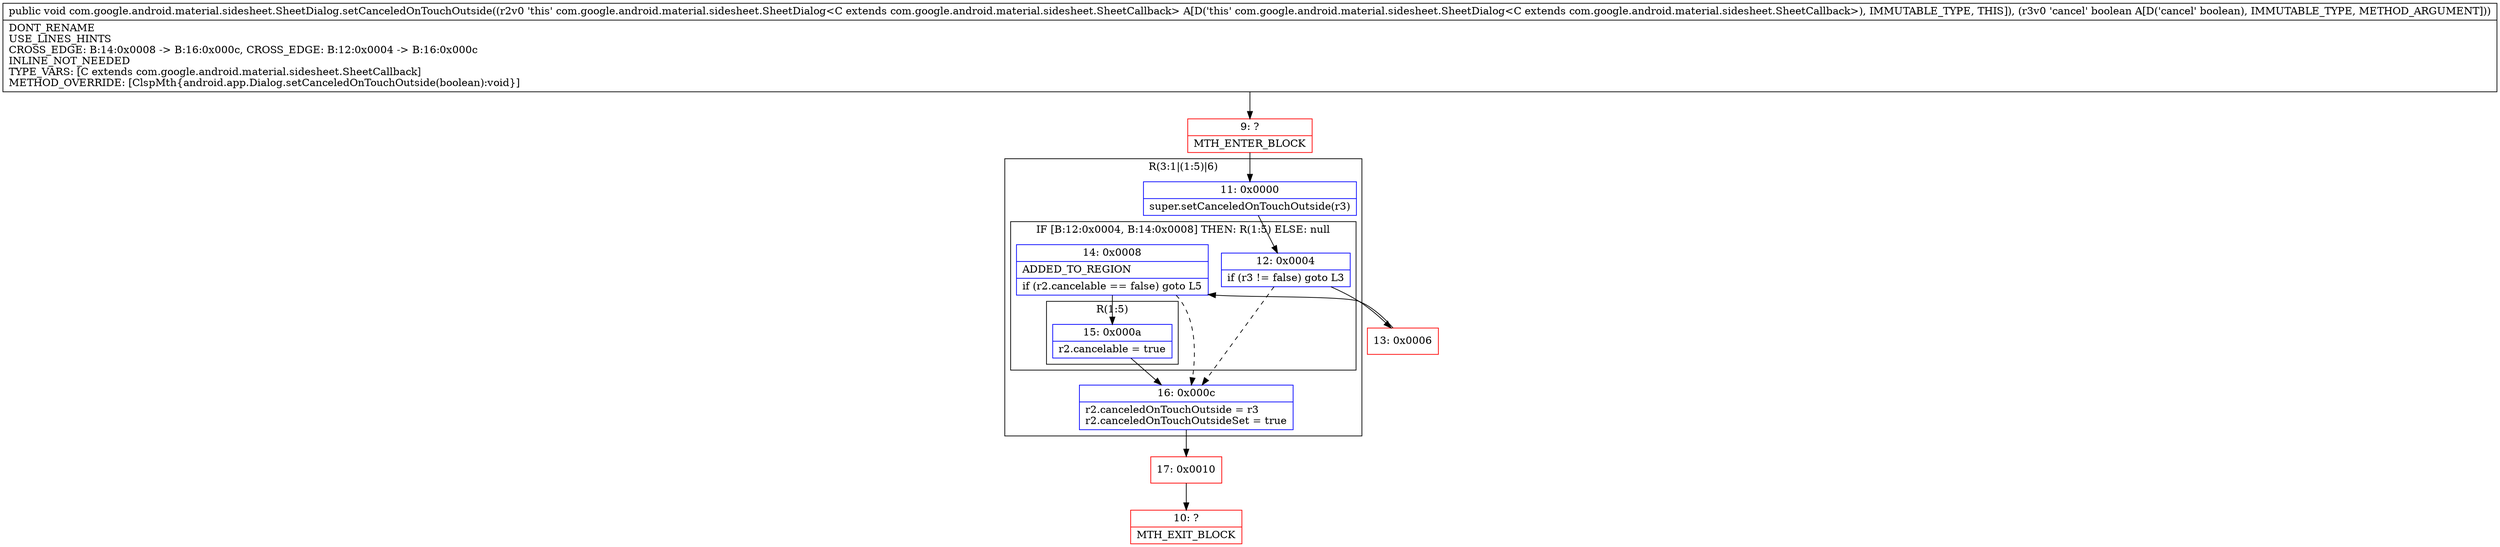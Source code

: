 digraph "CFG forcom.google.android.material.sidesheet.SheetDialog.setCanceledOnTouchOutside(Z)V" {
subgraph cluster_Region_592226926 {
label = "R(3:1|(1:5)|6)";
node [shape=record,color=blue];
Node_11 [shape=record,label="{11\:\ 0x0000|super.setCanceledOnTouchOutside(r3)\l}"];
subgraph cluster_IfRegion_545559144 {
label = "IF [B:12:0x0004, B:14:0x0008] THEN: R(1:5) ELSE: null";
node [shape=record,color=blue];
Node_12 [shape=record,label="{12\:\ 0x0004|if (r3 != false) goto L3\l}"];
Node_14 [shape=record,label="{14\:\ 0x0008|ADDED_TO_REGION\l|if (r2.cancelable == false) goto L5\l}"];
subgraph cluster_Region_1432489451 {
label = "R(1:5)";
node [shape=record,color=blue];
Node_15 [shape=record,label="{15\:\ 0x000a|r2.cancelable = true\l}"];
}
}
Node_16 [shape=record,label="{16\:\ 0x000c|r2.canceledOnTouchOutside = r3\lr2.canceledOnTouchOutsideSet = true\l}"];
}
Node_9 [shape=record,color=red,label="{9\:\ ?|MTH_ENTER_BLOCK\l}"];
Node_13 [shape=record,color=red,label="{13\:\ 0x0006}"];
Node_17 [shape=record,color=red,label="{17\:\ 0x0010}"];
Node_10 [shape=record,color=red,label="{10\:\ ?|MTH_EXIT_BLOCK\l}"];
MethodNode[shape=record,label="{public void com.google.android.material.sidesheet.SheetDialog.setCanceledOnTouchOutside((r2v0 'this' com.google.android.material.sidesheet.SheetDialog\<C extends com.google.android.material.sidesheet.SheetCallback\> A[D('this' com.google.android.material.sidesheet.SheetDialog\<C extends com.google.android.material.sidesheet.SheetCallback\>), IMMUTABLE_TYPE, THIS]), (r3v0 'cancel' boolean A[D('cancel' boolean), IMMUTABLE_TYPE, METHOD_ARGUMENT]))  | DONT_RENAME\lUSE_LINES_HINTS\lCROSS_EDGE: B:14:0x0008 \-\> B:16:0x000c, CROSS_EDGE: B:12:0x0004 \-\> B:16:0x000c\lINLINE_NOT_NEEDED\lTYPE_VARS: [C extends com.google.android.material.sidesheet.SheetCallback]\lMETHOD_OVERRIDE: [ClspMth\{android.app.Dialog.setCanceledOnTouchOutside(boolean):void\}]\l}"];
MethodNode -> Node_9;Node_11 -> Node_12;
Node_12 -> Node_13;
Node_12 -> Node_16[style=dashed];
Node_14 -> Node_15;
Node_14 -> Node_16[style=dashed];
Node_15 -> Node_16;
Node_16 -> Node_17;
Node_9 -> Node_11;
Node_13 -> Node_14;
Node_17 -> Node_10;
}

